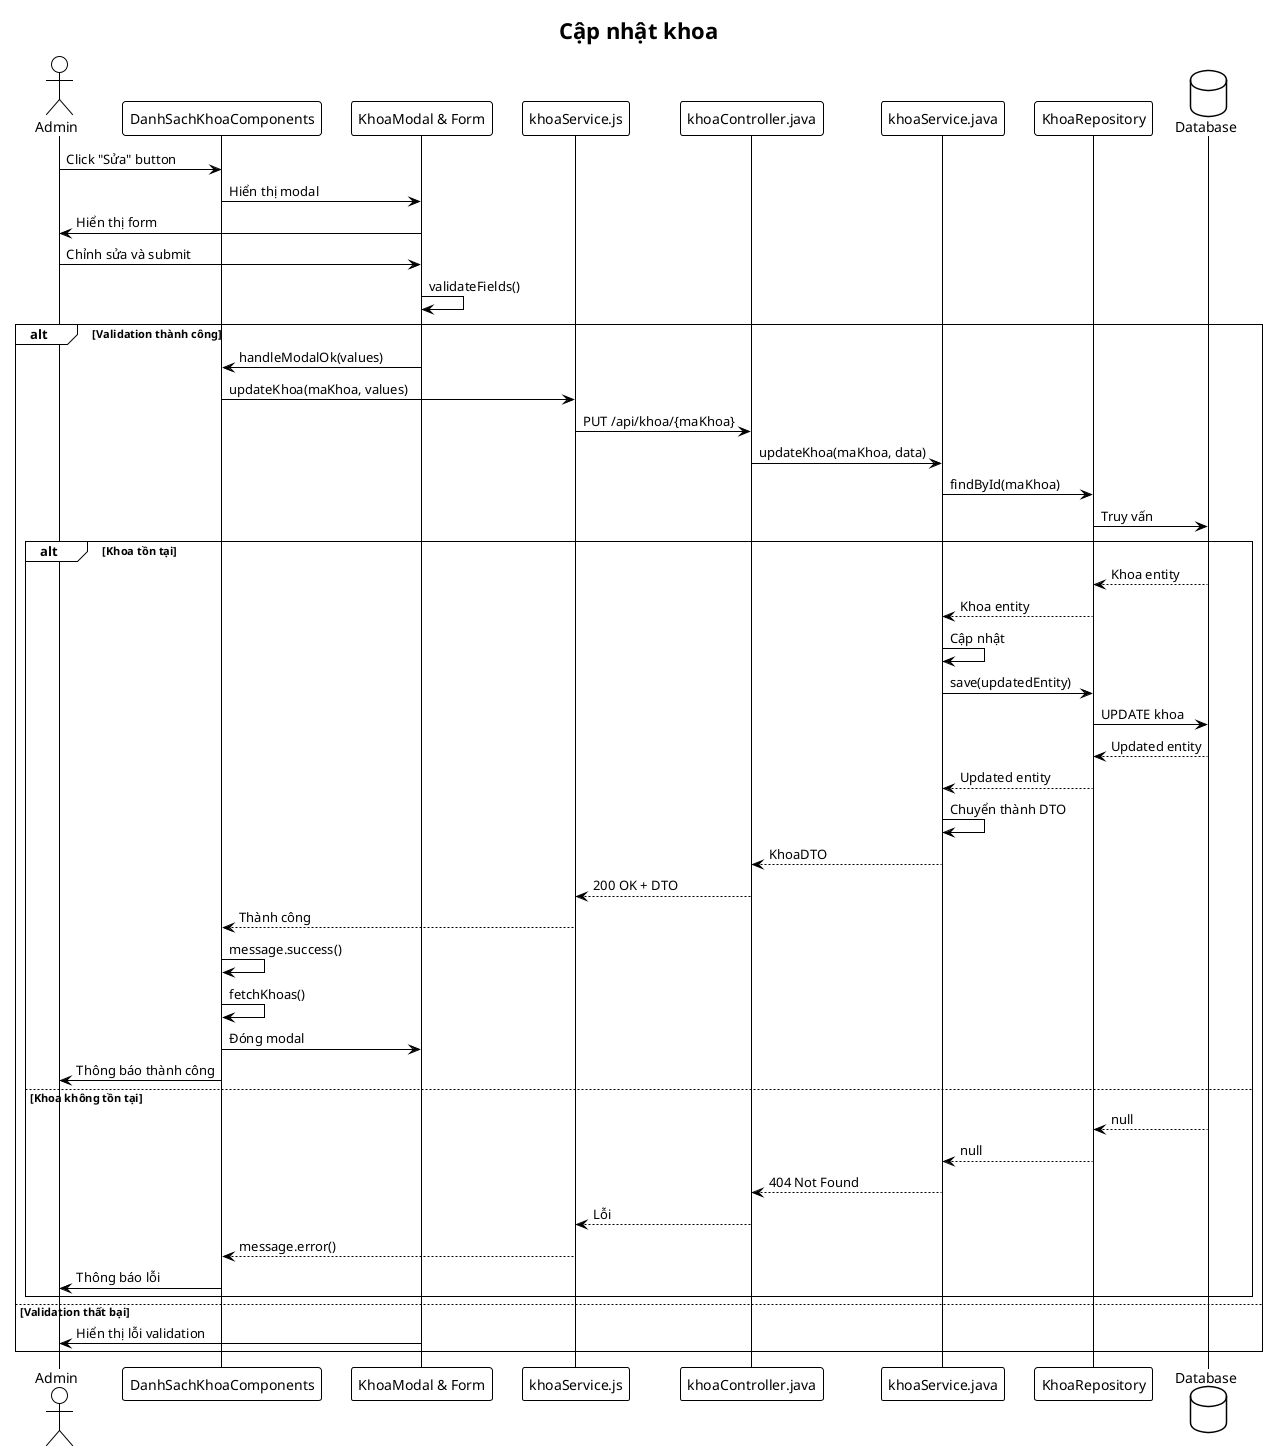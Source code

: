 @startuml
!theme plain
title Cập nhật khoa

actor "Admin" as admin

participant "DanhSachKhoaComponents" as component
participant "KhoaModal & Form" as modal
participant "khoaService.js" as service
participant "khoaController.java" as controller
participant "khoaService.java" as backendService
participant "KhoaRepository" as repository
database "Database" as db

admin -> component: Click "Sửa" button
component -> modal: Hiển thị modal
modal -> admin: Hiển thị form

admin -> modal: Chỉnh sửa và submit
modal -> modal: validateFields()

alt Validation thành công
    modal -> component: handleModalOk(values)
    component -> service: updateKhoa(maKhoa, values)
    service -> controller: PUT /api/khoa/{maKhoa}
    controller -> backendService: updateKhoa(maKhoa, data)
    backendService -> repository: findById(maKhoa)
    repository -> db: Truy vấn

    alt Khoa tồn tại
        db --> repository: Khoa entity
        repository --> backendService: Khoa entity

        backendService -> backendService: Cập nhật
        backendService -> repository: save(updatedEntity)
        repository -> db: UPDATE khoa
        db --> repository: Updated entity
        repository --> backendService: Updated entity

        backendService -> backendService: Chuyển thành DTO
        backendService --> controller: KhoaDTO
        controller --> service: 200 OK + DTO
        service --> component: Thành công

        component -> component: message.success()
        component -> component: fetchKhoas()
        component -> modal: Đóng modal
        component -> admin: Thông báo thành công

    else Khoa không tồn tại
        db --> repository: null
        repository --> backendService: null
        backendService --> controller: 404 Not Found
        controller --> service: Lỗi
        service --> component: message.error()
        component -> admin: Thông báo lỗi
    end

else Validation thất bại
    modal -> admin: Hiển thị lỗi validation
end
@enduml
